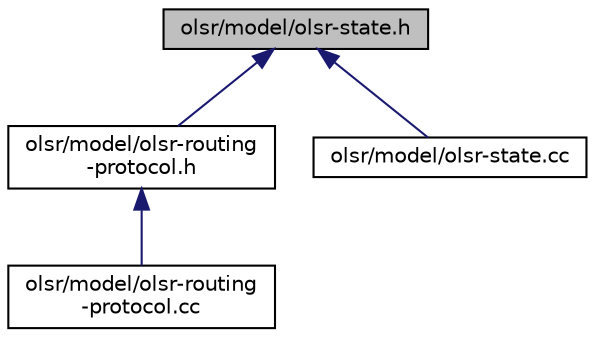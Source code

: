 digraph "olsr/model/olsr-state.h"
{
  edge [fontname="Helvetica",fontsize="10",labelfontname="Helvetica",labelfontsize="10"];
  node [fontname="Helvetica",fontsize="10",shape=record];
  Node1 [label="olsr/model/olsr-state.h",height=0.2,width=0.4,color="black", fillcolor="grey75", style="filled", fontcolor="black"];
  Node1 -> Node2 [dir="back",color="midnightblue",fontsize="10",style="solid"];
  Node2 [label="olsr/model/olsr-routing\l-protocol.h",height=0.2,width=0.4,color="black", fillcolor="white", style="filled",URL="$d8/d04/olsr-routing-protocol_8h.html"];
  Node2 -> Node3 [dir="back",color="midnightblue",fontsize="10",style="solid"];
  Node3 [label="olsr/model/olsr-routing\l-protocol.cc",height=0.2,width=0.4,color="black", fillcolor="white", style="filled",URL="$d0/d1f/olsr-routing-protocol_8cc.html"];
  Node1 -> Node4 [dir="back",color="midnightblue",fontsize="10",style="solid"];
  Node4 [label="olsr/model/olsr-state.cc",height=0.2,width=0.4,color="black", fillcolor="white", style="filled",URL="$db/df1/olsr-state_8cc.html",tooltip="Implementation of all functions needed for manipulating the internal state of an OLSR node..."];
}
